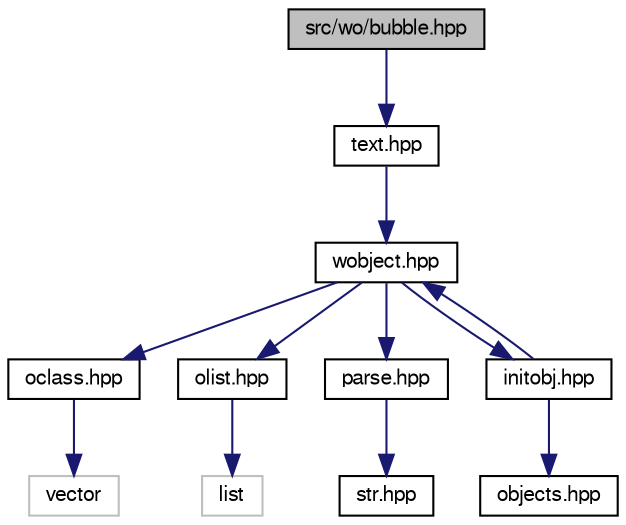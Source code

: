 digraph "src/wo/bubble.hpp"
{
 // LATEX_PDF_SIZE
  bgcolor="transparent";
  edge [fontname="FreeSans",fontsize="10",labelfontname="FreeSans",labelfontsize="10"];
  node [fontname="FreeSans",fontsize="10",shape=record];
  Node1 [label="src/wo/bubble.hpp",height=0.2,width=0.4,color="black", fillcolor="grey75", style="filled", fontcolor="black",tooltip=" "];
  Node1 -> Node2 [color="midnightblue",fontsize="10",style="solid",fontname="FreeSans"];
  Node2 [label="text.hpp",height=0.2,width=0.4,color="black",URL="$a00758.html",tooltip=" "];
  Node2 -> Node3 [color="midnightblue",fontsize="10",style="solid",fontname="FreeSans"];
  Node3 [label="wobject.hpp",height=0.2,width=0.4,color="black",URL="$a00866.html",tooltip=" "];
  Node3 -> Node4 [color="midnightblue",fontsize="10",style="solid",fontname="FreeSans"];
  Node4 [label="oclass.hpp",height=0.2,width=0.4,color="black",URL="$a00626.html",tooltip=" "];
  Node4 -> Node5 [color="midnightblue",fontsize="10",style="solid",fontname="FreeSans"];
  Node5 [label="vector",height=0.2,width=0.4,color="grey75",tooltip=" "];
  Node3 -> Node6 [color="midnightblue",fontsize="10",style="solid",fontname="FreeSans"];
  Node6 [label="olist.hpp",height=0.2,width=0.4,color="black",URL="$a00632.html",tooltip=" "];
  Node6 -> Node7 [color="midnightblue",fontsize="10",style="solid",fontname="FreeSans"];
  Node7 [label="list",height=0.2,width=0.4,color="grey75",tooltip=" "];
  Node3 -> Node8 [color="midnightblue",fontsize="10",style="solid",fontname="FreeSans"];
  Node8 [label="parse.hpp",height=0.2,width=0.4,color="black",URL="$a00638.html",tooltip=" "];
  Node8 -> Node9 [color="midnightblue",fontsize="10",style="solid",fontname="FreeSans"];
  Node9 [label="str.hpp",height=0.2,width=0.4,color="black",URL="$a00179.html",tooltip=" "];
  Node3 -> Node10 [color="midnightblue",fontsize="10",style="solid",fontname="FreeSans"];
  Node10 [label="initobj.hpp",height=0.2,width=0.4,color="black",URL="$a00554.html",tooltip=" "];
  Node10 -> Node11 [color="midnightblue",fontsize="10",style="solid",fontname="FreeSans"];
  Node11 [label="objects.hpp",height=0.2,width=0.4,color="black",URL="$a00620.html",tooltip=" "];
  Node10 -> Node3 [color="midnightblue",fontsize="10",style="solid",fontname="FreeSans"];
}
